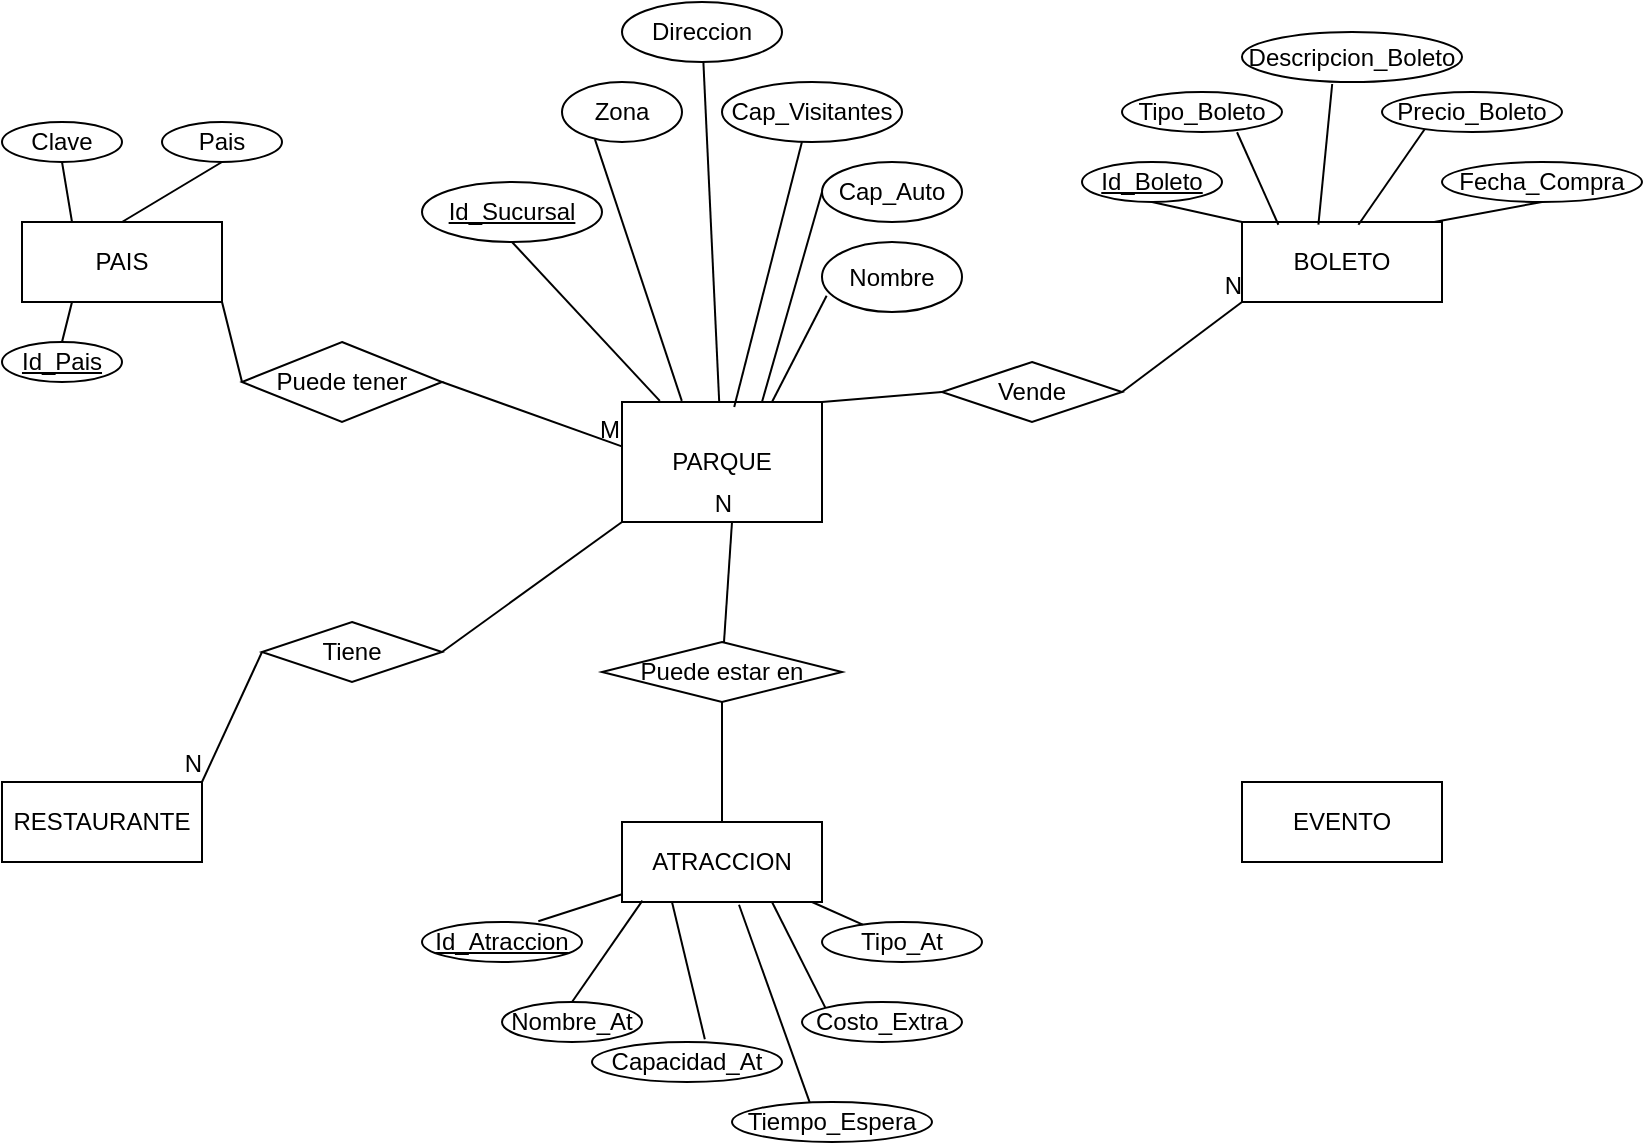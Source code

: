 <mxfile version="13.7.5" type="github">
  <diagram id="R2lEEEUBdFMjLlhIrx00" name="Page-1">
    <mxGraphModel dx="737" dy="319" grid="1" gridSize="10" guides="1" tooltips="1" connect="1" arrows="1" fold="1" page="1" pageScale="1" pageWidth="850" pageHeight="1100" math="0" shadow="0" extFonts="Permanent Marker^https://fonts.googleapis.com/css?family=Permanent+Marker">
      <root>
        <mxCell id="0" />
        <mxCell id="1" parent="0" />
        <mxCell id="CiX6rBcv7_Fgg9MIiTJs-1" value="PARQUE" style="whiteSpace=wrap;html=1;align=center;" vertex="1" parent="1">
          <mxGeometry x="330" y="220" width="100" height="60" as="geometry" />
        </mxCell>
        <mxCell id="CiX6rBcv7_Fgg9MIiTJs-2" value="PAIS" style="whiteSpace=wrap;html=1;align=center;" vertex="1" parent="1">
          <mxGeometry x="30" y="130" width="100" height="40" as="geometry" />
        </mxCell>
        <mxCell id="CiX6rBcv7_Fgg9MIiTJs-3" value="BOLETO" style="whiteSpace=wrap;html=1;align=center;" vertex="1" parent="1">
          <mxGeometry x="640" y="130" width="100" height="40" as="geometry" />
        </mxCell>
        <mxCell id="CiX6rBcv7_Fgg9MIiTJs-4" value="RESTAURANTE" style="whiteSpace=wrap;html=1;align=center;" vertex="1" parent="1">
          <mxGeometry x="20" y="410" width="100" height="40" as="geometry" />
        </mxCell>
        <mxCell id="CiX6rBcv7_Fgg9MIiTJs-5" value="EVENTO" style="whiteSpace=wrap;html=1;align=center;" vertex="1" parent="1">
          <mxGeometry x="640" y="410" width="100" height="40" as="geometry" />
        </mxCell>
        <mxCell id="CiX6rBcv7_Fgg9MIiTJs-7" value="Id_Sucursal" style="ellipse;whiteSpace=wrap;html=1;align=center;fontStyle=4;" vertex="1" parent="1">
          <mxGeometry x="230" y="110" width="90" height="30" as="geometry" />
        </mxCell>
        <mxCell id="CiX6rBcv7_Fgg9MIiTJs-8" value="Zona" style="ellipse;whiteSpace=wrap;html=1;align=center;" vertex="1" parent="1">
          <mxGeometry x="300" y="60" width="60" height="30" as="geometry" />
        </mxCell>
        <mxCell id="CiX6rBcv7_Fgg9MIiTJs-9" value="Direccion" style="ellipse;whiteSpace=wrap;html=1;align=center;" vertex="1" parent="1">
          <mxGeometry x="330" y="20" width="80" height="30" as="geometry" />
        </mxCell>
        <mxCell id="CiX6rBcv7_Fgg9MIiTJs-10" value="Cap_Visitantes" style="ellipse;whiteSpace=wrap;html=1;align=center;" vertex="1" parent="1">
          <mxGeometry x="380" y="60" width="90" height="30" as="geometry" />
        </mxCell>
        <mxCell id="CiX6rBcv7_Fgg9MIiTJs-12" value="Cap_Auto" style="ellipse;whiteSpace=wrap;html=1;align=center;" vertex="1" parent="1">
          <mxGeometry x="430" y="100" width="70" height="30" as="geometry" />
        </mxCell>
        <mxCell id="CiX6rBcv7_Fgg9MIiTJs-13" value="Nombre" style="ellipse;whiteSpace=wrap;html=1;align=center;" vertex="1" parent="1">
          <mxGeometry x="430" y="140" width="70" height="35" as="geometry" />
        </mxCell>
        <mxCell id="CiX6rBcv7_Fgg9MIiTJs-14" value="" style="endArrow=none;html=1;rounded=0;exitX=0.5;exitY=1;exitDx=0;exitDy=0;entryX=0.189;entryY=-0.009;entryDx=0;entryDy=0;entryPerimeter=0;" edge="1" parent="1" source="CiX6rBcv7_Fgg9MIiTJs-7" target="CiX6rBcv7_Fgg9MIiTJs-1">
          <mxGeometry relative="1" as="geometry">
            <mxPoint x="240" y="170" as="sourcePoint" />
            <mxPoint x="400" y="170" as="targetPoint" />
          </mxGeometry>
        </mxCell>
        <mxCell id="CiX6rBcv7_Fgg9MIiTJs-15" value="" style="endArrow=none;html=1;rounded=0;exitX=0.274;exitY=0.953;exitDx=0;exitDy=0;entryX=0.299;entryY=-0.009;entryDx=0;entryDy=0;entryPerimeter=0;exitPerimeter=0;" edge="1" parent="1" source="CiX6rBcv7_Fgg9MIiTJs-8" target="CiX6rBcv7_Fgg9MIiTJs-1">
          <mxGeometry relative="1" as="geometry">
            <mxPoint x="390" y="140" as="sourcePoint" />
            <mxPoint x="550" y="140" as="targetPoint" />
          </mxGeometry>
        </mxCell>
        <mxCell id="CiX6rBcv7_Fgg9MIiTJs-16" value="" style="endArrow=none;html=1;rounded=0;" edge="1" parent="1" source="CiX6rBcv7_Fgg9MIiTJs-9" target="CiX6rBcv7_Fgg9MIiTJs-1">
          <mxGeometry relative="1" as="geometry">
            <mxPoint x="400" y="170" as="sourcePoint" />
            <mxPoint x="560" y="170" as="targetPoint" />
          </mxGeometry>
        </mxCell>
        <mxCell id="CiX6rBcv7_Fgg9MIiTJs-17" value="" style="endArrow=none;html=1;rounded=0;exitX=0.444;exitY=1;exitDx=0;exitDy=0;exitPerimeter=0;entryX=0.561;entryY=0.042;entryDx=0;entryDy=0;entryPerimeter=0;" edge="1" parent="1" source="CiX6rBcv7_Fgg9MIiTJs-10" target="CiX6rBcv7_Fgg9MIiTJs-1">
          <mxGeometry relative="1" as="geometry">
            <mxPoint x="460" y="170" as="sourcePoint" />
            <mxPoint x="620" y="170" as="targetPoint" />
          </mxGeometry>
        </mxCell>
        <mxCell id="CiX6rBcv7_Fgg9MIiTJs-18" value="" style="endArrow=none;html=1;rounded=0;entryX=0;entryY=0.5;entryDx=0;entryDy=0;exitX=0.7;exitY=0;exitDx=0;exitDy=0;exitPerimeter=0;" edge="1" parent="1" source="CiX6rBcv7_Fgg9MIiTJs-1" target="CiX6rBcv7_Fgg9MIiTJs-12">
          <mxGeometry relative="1" as="geometry">
            <mxPoint x="390" y="140" as="sourcePoint" />
            <mxPoint x="550" y="140" as="targetPoint" />
          </mxGeometry>
        </mxCell>
        <mxCell id="CiX6rBcv7_Fgg9MIiTJs-19" value="" style="endArrow=none;html=1;rounded=0;exitX=0.033;exitY=0.767;exitDx=0;exitDy=0;exitPerimeter=0;entryX=0.75;entryY=0;entryDx=0;entryDy=0;" edge="1" parent="1" source="CiX6rBcv7_Fgg9MIiTJs-13" target="CiX6rBcv7_Fgg9MIiTJs-1">
          <mxGeometry relative="1" as="geometry">
            <mxPoint x="490" y="220" as="sourcePoint" />
            <mxPoint x="650" y="220" as="targetPoint" />
          </mxGeometry>
        </mxCell>
        <mxCell id="CiX6rBcv7_Fgg9MIiTJs-20" value="Puede tener" style="shape=rhombus;perimeter=rhombusPerimeter;whiteSpace=wrap;html=1;align=center;" vertex="1" parent="1">
          <mxGeometry x="140" y="190" width="100" height="40" as="geometry" />
        </mxCell>
        <mxCell id="CiX6rBcv7_Fgg9MIiTJs-21" value="" style="endArrow=none;html=1;rounded=0;exitX=1;exitY=0.5;exitDx=0;exitDy=0;entryX=-0.001;entryY=0.37;entryDx=0;entryDy=0;entryPerimeter=0;" edge="1" parent="1" source="CiX6rBcv7_Fgg9MIiTJs-20" target="CiX6rBcv7_Fgg9MIiTJs-1">
          <mxGeometry relative="1" as="geometry">
            <mxPoint x="70" y="250" as="sourcePoint" />
            <mxPoint x="320" y="240" as="targetPoint" />
          </mxGeometry>
        </mxCell>
        <mxCell id="CiX6rBcv7_Fgg9MIiTJs-23" value="M" style="resizable=0;html=1;align=right;verticalAlign=bottom;" connectable="0" vertex="1" parent="CiX6rBcv7_Fgg9MIiTJs-21">
          <mxGeometry x="1" relative="1" as="geometry" />
        </mxCell>
        <mxCell id="CiX6rBcv7_Fgg9MIiTJs-24" value="" style="endArrow=none;html=1;rounded=0;exitX=1;exitY=1;exitDx=0;exitDy=0;" edge="1" parent="1" source="CiX6rBcv7_Fgg9MIiTJs-2">
          <mxGeometry relative="1" as="geometry">
            <mxPoint x="-20" y="210" as="sourcePoint" />
            <mxPoint x="140" y="210" as="targetPoint" />
          </mxGeometry>
        </mxCell>
        <mxCell id="CiX6rBcv7_Fgg9MIiTJs-25" value="Clave" style="ellipse;whiteSpace=wrap;html=1;align=center;" vertex="1" parent="1">
          <mxGeometry x="20" y="80" width="60" height="20" as="geometry" />
        </mxCell>
        <mxCell id="CiX6rBcv7_Fgg9MIiTJs-26" value="Pais" style="ellipse;whiteSpace=wrap;html=1;align=center;" vertex="1" parent="1">
          <mxGeometry x="100" y="80" width="60" height="20" as="geometry" />
        </mxCell>
        <mxCell id="CiX6rBcv7_Fgg9MIiTJs-27" value="Id_Pais" style="ellipse;whiteSpace=wrap;html=1;align=center;fontStyle=4;" vertex="1" parent="1">
          <mxGeometry x="20" y="190" width="60" height="20" as="geometry" />
        </mxCell>
        <mxCell id="CiX6rBcv7_Fgg9MIiTJs-29" value="" style="endArrow=none;html=1;rounded=0;exitX=0.5;exitY=1;exitDx=0;exitDy=0;entryX=0.25;entryY=0;entryDx=0;entryDy=0;" edge="1" parent="1" source="CiX6rBcv7_Fgg9MIiTJs-25" target="CiX6rBcv7_Fgg9MIiTJs-2">
          <mxGeometry relative="1" as="geometry">
            <mxPoint x="60" y="110" as="sourcePoint" />
            <mxPoint x="220" y="110" as="targetPoint" />
          </mxGeometry>
        </mxCell>
        <mxCell id="CiX6rBcv7_Fgg9MIiTJs-31" value="" style="endArrow=none;html=1;rounded=0;exitX=0.5;exitY=0;exitDx=0;exitDy=0;entryX=0.5;entryY=1;entryDx=0;entryDy=0;" edge="1" parent="1" source="CiX6rBcv7_Fgg9MIiTJs-2" target="CiX6rBcv7_Fgg9MIiTJs-26">
          <mxGeometry relative="1" as="geometry">
            <mxPoint x="90" y="110" as="sourcePoint" />
            <mxPoint x="250" y="110" as="targetPoint" />
          </mxGeometry>
        </mxCell>
        <mxCell id="CiX6rBcv7_Fgg9MIiTJs-32" value="" style="endArrow=none;html=1;rounded=0;exitX=0.25;exitY=1;exitDx=0;exitDy=0;entryX=0.5;entryY=0;entryDx=0;entryDy=0;" edge="1" parent="1" source="CiX6rBcv7_Fgg9MIiTJs-2" target="CiX6rBcv7_Fgg9MIiTJs-27">
          <mxGeometry relative="1" as="geometry">
            <mxPoint x="60" y="250" as="sourcePoint" />
            <mxPoint x="220" y="250" as="targetPoint" />
          </mxGeometry>
        </mxCell>
        <mxCell id="CiX6rBcv7_Fgg9MIiTJs-33" value="Vende" style="shape=rhombus;perimeter=rhombusPerimeter;whiteSpace=wrap;html=1;align=center;" vertex="1" parent="1">
          <mxGeometry x="490" y="200" width="90" height="30" as="geometry" />
        </mxCell>
        <mxCell id="CiX6rBcv7_Fgg9MIiTJs-34" value="" style="endArrow=none;html=1;rounded=0;entryX=0;entryY=0.5;entryDx=0;entryDy=0;exitX=1;exitY=0;exitDx=0;exitDy=0;" edge="1" parent="1" source="CiX6rBcv7_Fgg9MIiTJs-1" target="CiX6rBcv7_Fgg9MIiTJs-33">
          <mxGeometry relative="1" as="geometry">
            <mxPoint x="586" y="213" as="sourcePoint" />
            <mxPoint x="660" y="260" as="targetPoint" />
          </mxGeometry>
        </mxCell>
        <mxCell id="CiX6rBcv7_Fgg9MIiTJs-35" value="" style="endArrow=none;html=1;rounded=0;exitX=1;exitY=0.5;exitDx=0;exitDy=0;entryX=0;entryY=1;entryDx=0;entryDy=0;" edge="1" parent="1" source="CiX6rBcv7_Fgg9MIiTJs-33" target="CiX6rBcv7_Fgg9MIiTJs-3">
          <mxGeometry relative="1" as="geometry">
            <mxPoint x="600" y="220" as="sourcePoint" />
            <mxPoint x="760" y="220" as="targetPoint" />
          </mxGeometry>
        </mxCell>
        <mxCell id="CiX6rBcv7_Fgg9MIiTJs-36" value="N" style="resizable=0;html=1;align=right;verticalAlign=bottom;" connectable="0" vertex="1" parent="CiX6rBcv7_Fgg9MIiTJs-35">
          <mxGeometry x="1" relative="1" as="geometry" />
        </mxCell>
        <mxCell id="CiX6rBcv7_Fgg9MIiTJs-37" value="Id_Boleto" style="ellipse;whiteSpace=wrap;html=1;align=center;fontStyle=4;" vertex="1" parent="1">
          <mxGeometry x="560" y="100" width="70" height="20" as="geometry" />
        </mxCell>
        <mxCell id="CiX6rBcv7_Fgg9MIiTJs-38" value="Tipo_Boleto" style="ellipse;whiteSpace=wrap;html=1;align=center;" vertex="1" parent="1">
          <mxGeometry x="580" y="65" width="80" height="20" as="geometry" />
        </mxCell>
        <mxCell id="CiX6rBcv7_Fgg9MIiTJs-39" value="Descripcion_Boleto" style="ellipse;whiteSpace=wrap;html=1;align=center;" vertex="1" parent="1">
          <mxGeometry x="640" y="35" width="110" height="25" as="geometry" />
        </mxCell>
        <mxCell id="CiX6rBcv7_Fgg9MIiTJs-40" value="Precio_Boleto" style="ellipse;whiteSpace=wrap;html=1;align=center;" vertex="1" parent="1">
          <mxGeometry x="710" y="65" width="90" height="20" as="geometry" />
        </mxCell>
        <mxCell id="CiX6rBcv7_Fgg9MIiTJs-42" value="Fecha_Compra" style="ellipse;whiteSpace=wrap;html=1;align=center;" vertex="1" parent="1">
          <mxGeometry x="740" y="100" width="100" height="20" as="geometry" />
        </mxCell>
        <mxCell id="CiX6rBcv7_Fgg9MIiTJs-47" value="" style="endArrow=none;html=1;rounded=0;exitX=0.5;exitY=1;exitDx=0;exitDy=0;entryX=0;entryY=0;entryDx=0;entryDy=0;" edge="1" parent="1" source="CiX6rBcv7_Fgg9MIiTJs-37" target="CiX6rBcv7_Fgg9MIiTJs-3">
          <mxGeometry relative="1" as="geometry">
            <mxPoint x="520" y="150" as="sourcePoint" />
            <mxPoint x="680" y="150" as="targetPoint" />
          </mxGeometry>
        </mxCell>
        <mxCell id="CiX6rBcv7_Fgg9MIiTJs-48" value="" style="endArrow=none;html=1;rounded=0;exitX=0.719;exitY=1.007;exitDx=0;exitDy=0;entryX=0.182;entryY=0.034;entryDx=0;entryDy=0;entryPerimeter=0;exitPerimeter=0;" edge="1" parent="1" source="CiX6rBcv7_Fgg9MIiTJs-38" target="CiX6rBcv7_Fgg9MIiTJs-3">
          <mxGeometry relative="1" as="geometry">
            <mxPoint x="615.08" y="133.06" as="sourcePoint" />
            <mxPoint x="650" y="140" as="targetPoint" />
          </mxGeometry>
        </mxCell>
        <mxCell id="CiX6rBcv7_Fgg9MIiTJs-50" value="" style="endArrow=none;html=1;rounded=0;exitX=0.382;exitY=0.034;exitDx=0;exitDy=0;exitPerimeter=0;entryX=0.41;entryY=1.04;entryDx=0;entryDy=0;entryPerimeter=0;" edge="1" parent="1" source="CiX6rBcv7_Fgg9MIiTJs-3" target="CiX6rBcv7_Fgg9MIiTJs-39">
          <mxGeometry relative="1" as="geometry">
            <mxPoint x="670" y="100" as="sourcePoint" />
            <mxPoint x="830" y="100" as="targetPoint" />
          </mxGeometry>
        </mxCell>
        <mxCell id="CiX6rBcv7_Fgg9MIiTJs-51" value="" style="endArrow=none;html=1;rounded=0;exitX=0.582;exitY=0.034;exitDx=0;exitDy=0;exitPerimeter=0;entryX=0.236;entryY=0.938;entryDx=0;entryDy=0;entryPerimeter=0;" edge="1" parent="1" source="CiX6rBcv7_Fgg9MIiTJs-3" target="CiX6rBcv7_Fgg9MIiTJs-40">
          <mxGeometry relative="1" as="geometry">
            <mxPoint x="700" y="110" as="sourcePoint" />
            <mxPoint x="860" y="110" as="targetPoint" />
          </mxGeometry>
        </mxCell>
        <mxCell id="CiX6rBcv7_Fgg9MIiTJs-52" value="" style="endArrow=none;html=1;rounded=0;exitX=0.961;exitY=-0.001;exitDx=0;exitDy=0;exitPerimeter=0;entryX=0.5;entryY=1;entryDx=0;entryDy=0;" edge="1" parent="1" source="CiX6rBcv7_Fgg9MIiTJs-3" target="CiX6rBcv7_Fgg9MIiTJs-42">
          <mxGeometry relative="1" as="geometry">
            <mxPoint x="800" y="180" as="sourcePoint" />
            <mxPoint x="960" y="180" as="targetPoint" />
          </mxGeometry>
        </mxCell>
        <mxCell id="CiX6rBcv7_Fgg9MIiTJs-54" value="ATRACCION" style="whiteSpace=wrap;html=1;align=center;" vertex="1" parent="1">
          <mxGeometry x="330" y="430" width="100" height="40" as="geometry" />
        </mxCell>
        <mxCell id="CiX6rBcv7_Fgg9MIiTJs-55" value="Id_Atraccion" style="ellipse;whiteSpace=wrap;html=1;align=center;fontStyle=4;" vertex="1" parent="1">
          <mxGeometry x="230" y="480" width="80" height="20" as="geometry" />
        </mxCell>
        <mxCell id="CiX6rBcv7_Fgg9MIiTJs-56" value="Nombre_At" style="ellipse;whiteSpace=wrap;html=1;align=center;" vertex="1" parent="1">
          <mxGeometry x="270" y="520" width="70" height="20" as="geometry" />
        </mxCell>
        <mxCell id="CiX6rBcv7_Fgg9MIiTJs-57" value="Capacidad_At" style="ellipse;whiteSpace=wrap;html=1;align=center;" vertex="1" parent="1">
          <mxGeometry x="315" y="540" width="95" height="20" as="geometry" />
        </mxCell>
        <mxCell id="CiX6rBcv7_Fgg9MIiTJs-58" value="Tiempo_Espera" style="ellipse;whiteSpace=wrap;html=1;align=center;" vertex="1" parent="1">
          <mxGeometry x="385" y="570" width="100" height="20" as="geometry" />
        </mxCell>
        <mxCell id="CiX6rBcv7_Fgg9MIiTJs-59" value="Costo_Extra" style="ellipse;whiteSpace=wrap;html=1;align=center;" vertex="1" parent="1">
          <mxGeometry x="420" y="520" width="80" height="20" as="geometry" />
        </mxCell>
        <mxCell id="CiX6rBcv7_Fgg9MIiTJs-60" value="Tipo_At" style="ellipse;whiteSpace=wrap;html=1;align=center;" vertex="1" parent="1">
          <mxGeometry x="430" y="480" width="80" height="20" as="geometry" />
        </mxCell>
        <mxCell id="CiX6rBcv7_Fgg9MIiTJs-61" value="" style="endArrow=none;html=1;rounded=0;entryX=0.727;entryY=-0.019;entryDx=0;entryDy=0;entryPerimeter=0;" edge="1" parent="1" source="CiX6rBcv7_Fgg9MIiTJs-54" target="CiX6rBcv7_Fgg9MIiTJs-55">
          <mxGeometry relative="1" as="geometry">
            <mxPoint x="160" y="430" as="sourcePoint" />
            <mxPoint x="320" y="430" as="targetPoint" />
          </mxGeometry>
        </mxCell>
        <mxCell id="CiX6rBcv7_Fgg9MIiTJs-62" value="" style="endArrow=none;html=1;rounded=0;entryX=0.5;entryY=0;entryDx=0;entryDy=0;exitX=0.102;exitY=0.982;exitDx=0;exitDy=0;exitPerimeter=0;" edge="1" parent="1" source="CiX6rBcv7_Fgg9MIiTJs-54" target="CiX6rBcv7_Fgg9MIiTJs-56">
          <mxGeometry relative="1" as="geometry">
            <mxPoint x="340" y="476.126" as="sourcePoint" />
            <mxPoint x="298.16" y="489.62" as="targetPoint" />
          </mxGeometry>
        </mxCell>
        <mxCell id="CiX6rBcv7_Fgg9MIiTJs-63" value="" style="endArrow=none;html=1;rounded=0;entryX=0.594;entryY=-0.071;entryDx=0;entryDy=0;exitX=0.25;exitY=1;exitDx=0;exitDy=0;entryPerimeter=0;" edge="1" parent="1" source="CiX6rBcv7_Fgg9MIiTJs-54" target="CiX6rBcv7_Fgg9MIiTJs-57">
          <mxGeometry relative="1" as="geometry">
            <mxPoint x="350.2" y="479.28" as="sourcePoint" />
            <mxPoint x="315" y="530" as="targetPoint" />
          </mxGeometry>
        </mxCell>
        <mxCell id="CiX6rBcv7_Fgg9MIiTJs-64" value="" style="endArrow=none;html=1;rounded=0;entryX=0.389;entryY=0.016;entryDx=0;entryDy=0;exitX=0.585;exitY=1.034;exitDx=0;exitDy=0;entryPerimeter=0;exitPerimeter=0;" edge="1" parent="1" source="CiX6rBcv7_Fgg9MIiTJs-54" target="CiX6rBcv7_Fgg9MIiTJs-58">
          <mxGeometry relative="1" as="geometry">
            <mxPoint x="365" y="480" as="sourcePoint" />
            <mxPoint x="356.43" y="558.58" as="targetPoint" />
          </mxGeometry>
        </mxCell>
        <mxCell id="CiX6rBcv7_Fgg9MIiTJs-65" value="" style="endArrow=none;html=1;rounded=0;entryX=0;entryY=0;entryDx=0;entryDy=0;exitX=0.75;exitY=1;exitDx=0;exitDy=0;" edge="1" parent="1" source="CiX6rBcv7_Fgg9MIiTJs-54" target="CiX6rBcv7_Fgg9MIiTJs-59">
          <mxGeometry relative="1" as="geometry">
            <mxPoint x="398.5" y="481.36" as="sourcePoint" />
            <mxPoint x="408.9" y="590.32" as="targetPoint" />
          </mxGeometry>
        </mxCell>
        <mxCell id="CiX6rBcv7_Fgg9MIiTJs-66" value="" style="endArrow=none;html=1;rounded=0;" edge="1" parent="1" source="CiX6rBcv7_Fgg9MIiTJs-54" target="CiX6rBcv7_Fgg9MIiTJs-60">
          <mxGeometry relative="1" as="geometry">
            <mxPoint x="420" y="472" as="sourcePoint" />
            <mxPoint x="431.224" y="543.054" as="targetPoint" />
          </mxGeometry>
        </mxCell>
        <mxCell id="CiX6rBcv7_Fgg9MIiTJs-67" value="Puede estar en" style="shape=rhombus;perimeter=rhombusPerimeter;whiteSpace=wrap;html=1;align=center;" vertex="1" parent="1">
          <mxGeometry x="320" y="340" width="120" height="30" as="geometry" />
        </mxCell>
        <mxCell id="CiX6rBcv7_Fgg9MIiTJs-68" value="" style="endArrow=none;html=1;rounded=0;exitX=0.5;exitY=1;exitDx=0;exitDy=0;entryX=0.5;entryY=0;entryDx=0;entryDy=0;" edge="1" parent="1" source="CiX6rBcv7_Fgg9MIiTJs-67" target="CiX6rBcv7_Fgg9MIiTJs-54">
          <mxGeometry relative="1" as="geometry">
            <mxPoint x="330" y="390" as="sourcePoint" />
            <mxPoint x="490" y="390" as="targetPoint" />
          </mxGeometry>
        </mxCell>
        <mxCell id="CiX6rBcv7_Fgg9MIiTJs-70" value="" style="endArrow=none;html=1;rounded=0;" edge="1" parent="1" source="CiX6rBcv7_Fgg9MIiTJs-67">
          <mxGeometry relative="1" as="geometry">
            <mxPoint x="390" y="380" as="sourcePoint" />
            <mxPoint x="385" y="280" as="targetPoint" />
          </mxGeometry>
        </mxCell>
        <mxCell id="CiX6rBcv7_Fgg9MIiTJs-71" value="N" style="resizable=0;html=1;align=right;verticalAlign=bottom;" connectable="0" vertex="1" parent="CiX6rBcv7_Fgg9MIiTJs-70">
          <mxGeometry x="1" relative="1" as="geometry" />
        </mxCell>
        <mxCell id="CiX6rBcv7_Fgg9MIiTJs-72" value="Tiene" style="shape=rhombus;perimeter=rhombusPerimeter;whiteSpace=wrap;html=1;align=center;" vertex="1" parent="1">
          <mxGeometry x="150" y="330" width="90" height="30" as="geometry" />
        </mxCell>
        <mxCell id="CiX6rBcv7_Fgg9MIiTJs-73" value="" style="endArrow=none;html=1;rounded=0;entryX=1;entryY=0;entryDx=0;entryDy=0;exitX=0;exitY=0.5;exitDx=0;exitDy=0;" edge="1" parent="1" source="CiX6rBcv7_Fgg9MIiTJs-72" target="CiX6rBcv7_Fgg9MIiTJs-4">
          <mxGeometry relative="1" as="geometry">
            <mxPoint x="50" y="380" as="sourcePoint" />
            <mxPoint x="210" y="380" as="targetPoint" />
          </mxGeometry>
        </mxCell>
        <mxCell id="CiX6rBcv7_Fgg9MIiTJs-74" value="N" style="resizable=0;html=1;align=right;verticalAlign=bottom;" connectable="0" vertex="1" parent="CiX6rBcv7_Fgg9MIiTJs-73">
          <mxGeometry x="1" relative="1" as="geometry" />
        </mxCell>
        <mxCell id="CiX6rBcv7_Fgg9MIiTJs-75" value="" style="endArrow=none;html=1;rounded=0;exitX=1;exitY=0.5;exitDx=0;exitDy=0;entryX=0;entryY=1;entryDx=0;entryDy=0;" edge="1" parent="1" source="CiX6rBcv7_Fgg9MIiTJs-72" target="CiX6rBcv7_Fgg9MIiTJs-1">
          <mxGeometry relative="1" as="geometry">
            <mxPoint x="180" y="290" as="sourcePoint" />
            <mxPoint x="340" y="290" as="targetPoint" />
          </mxGeometry>
        </mxCell>
      </root>
    </mxGraphModel>
  </diagram>
</mxfile>
